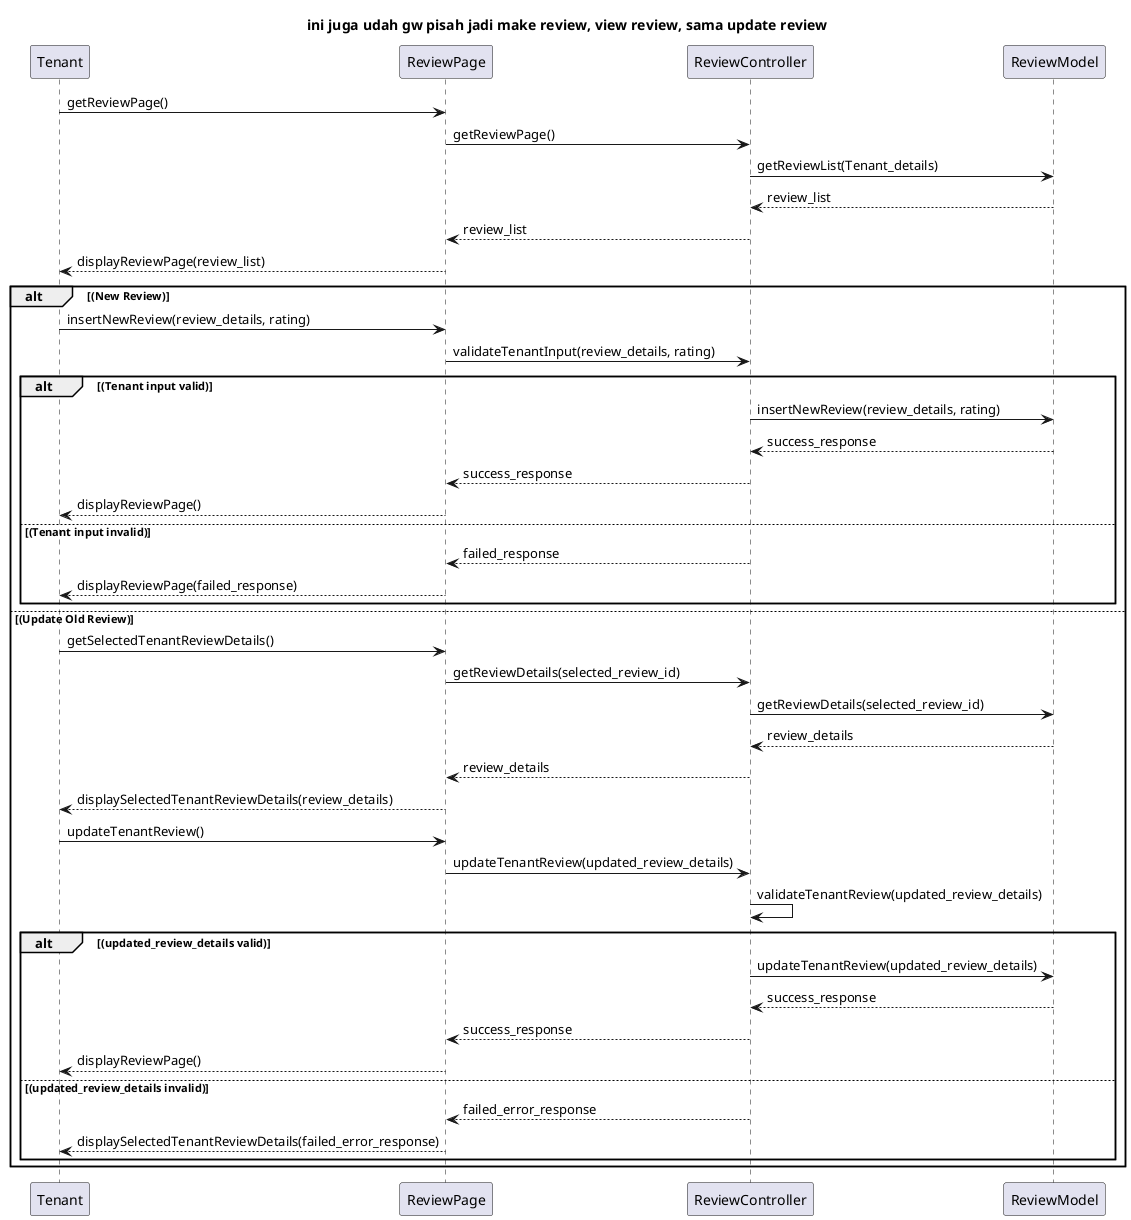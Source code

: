 @startuml
title ini juga udah gw pisah jadi make review, view review, sama update review
Tenant -> ReviewPage: getReviewPage()
ReviewPage -> ReviewController: getReviewPage()
ReviewController -> ReviewModel: getReviewList(Tenant_details)
ReviewController <-- ReviewModel: review_list
ReviewPage <-- ReviewController: review_list
Tenant <-- ReviewPage: displayReviewPage(review_list)

alt (New Review)
    Tenant -> ReviewPage: insertNewReview(review_details, rating)
    ReviewPage -> ReviewController: validateTenantInput(review_details, rating)

    alt (Tenant input valid)
        ReviewController -> ReviewModel: insertNewReview(review_details, rating)
        ReviewController <-- ReviewModel: success_response
        ReviewPage <-- ReviewController: success_response
        Tenant <-- ReviewPage: displayReviewPage()
    else (Tenant input invalid)
        ReviewPage <-- ReviewController: failed_response
        Tenant <-- ReviewPage: displayReviewPage(failed_response)
    end

else (Update Old Review)
    Tenant -> ReviewPage: getSelectedTenantReviewDetails()
    ReviewPage -> ReviewController: getReviewDetails(selected_review_id)
    ReviewController -> ReviewModel: getReviewDetails(selected_review_id)
    ReviewController <-- ReviewModel: review_details
    ReviewPage <-- ReviewController: review_details
    Tenant <-- ReviewPage: displaySelectedTenantReviewDetails(review_details)

    Tenant -> ReviewPage: updateTenantReview()
    ReviewPage -> ReviewController: updateTenantReview(updated_review_details)
    ReviewController -> ReviewController: validateTenantReview(updated_review_details)

    alt (updated_review_details valid)
        ReviewController -> ReviewModel: updateTenantReview(updated_review_details)
        ReviewController <-- ReviewModel: success_response
        ReviewPage <-- ReviewController: success_response
        Tenant <-- ReviewPage: displayReviewPage()
    else (updated_review_details invalid)
        ReviewPage <-- ReviewController: failed_error_response
        Tenant <-- ReviewPage: displaySelectedTenantReviewDetails(failed_error_response)
    end
end

@enduml